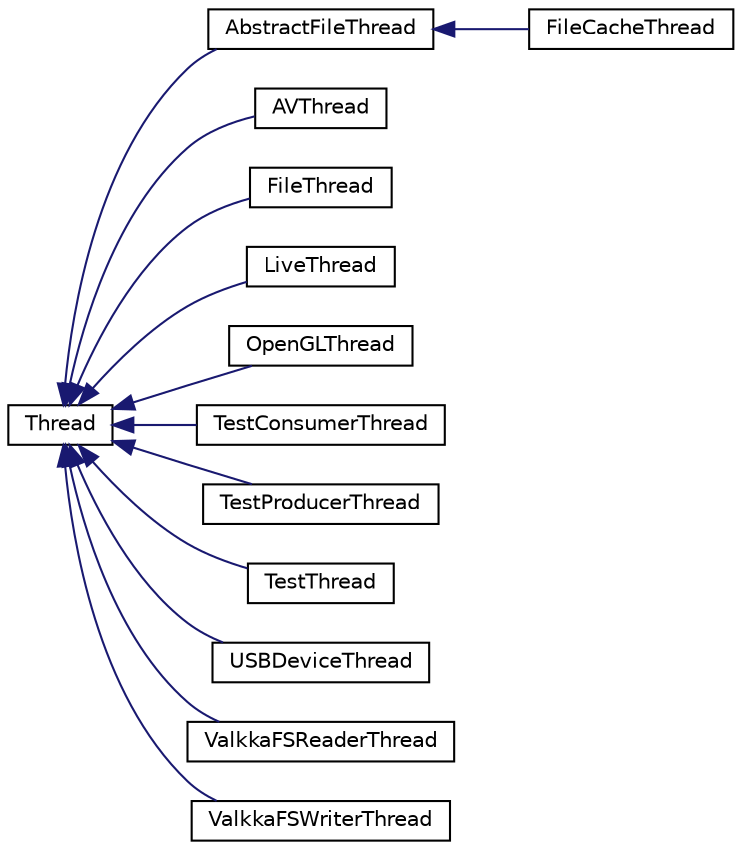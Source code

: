 digraph "Graphical Class Hierarchy"
{
  edge [fontname="Helvetica",fontsize="10",labelfontname="Helvetica",labelfontsize="10"];
  node [fontname="Helvetica",fontsize="10",shape=record];
  rankdir="LR";
  Node0 [label="Thread",height=0.2,width=0.4,color="black", fillcolor="white", style="filled",URL="$classThread.html",tooltip="A class for multithreading with a signaling system. "];
  Node0 -> Node1 [dir="back",color="midnightblue",fontsize="10",style="solid",fontname="Helvetica"];
  Node1 [label="AbstractFileThread",height=0.2,width=0.4,color="black", fillcolor="white", style="filled",URL="$classAbstractFileThread.html",tooltip="This class uses AbstractFileStream(s) "];
  Node1 -> Node2 [dir="back",color="midnightblue",fontsize="10",style="solid",fontname="Helvetica"];
  Node2 [label="FileCacheThread",height=0.2,width=0.4,color="black", fillcolor="white", style="filled",URL="$classFileCacheThread.html",tooltip="Thread that caches frames and streams them into output at play speed. "];
  Node0 -> Node3 [dir="back",color="midnightblue",fontsize="10",style="solid",fontname="Helvetica"];
  Node3 [label="AVThread",height=0.2,width=0.4,color="black", fillcolor="white", style="filled",URL="$classAVThread.html",tooltip="A thread consuming frames and feeding them to various encoders. "];
  Node0 -> Node4 [dir="back",color="midnightblue",fontsize="10",style="solid",fontname="Helvetica"];
  Node4 [label="FileThread",height=0.2,width=0.4,color="black", fillcolor="white", style="filled",URL="$classFileThread.html",tooltip="This class in analogous to LiveThread, but it handles files instead of live streams. "];
  Node0 -> Node5 [dir="back",color="midnightblue",fontsize="10",style="solid",fontname="Helvetica"];
  Node5 [label="LiveThread",height=0.2,width=0.4,color="black", fillcolor="white", style="filled",URL="$classLiveThread.html",tooltip="Live555, running in a separate thread. "];
  Node0 -> Node6 [dir="back",color="midnightblue",fontsize="10",style="solid",fontname="Helvetica"];
  Node6 [label="OpenGLThread",height=0.2,width=0.4,color="black", fillcolor="white", style="filled",URL="$classOpenGLThread.html",tooltip="This class does a lot of things: "];
  Node0 -> Node7 [dir="back",color="midnightblue",fontsize="10",style="solid",fontname="Helvetica"];
  Node7 [label="TestConsumerThread",height=0.2,width=0.4,color="black", fillcolor="white", style="filled",URL="$classTestConsumerThread.html",tooltip="A demo thread for testing the producer/consumer module for fifos. "];
  Node0 -> Node8 [dir="back",color="midnightblue",fontsize="10",style="solid",fontname="Helvetica"];
  Node8 [label="TestProducerThread",height=0.2,width=0.4,color="black", fillcolor="white", style="filled",URL="$classTestProducerThread.html",tooltip="A demo thread for testing the producer/consumer module for fifos. "];
  Node0 -> Node9 [dir="back",color="midnightblue",fontsize="10",style="solid",fontname="Helvetica"];
  Node9 [label="TestThread",height=0.2,width=0.4,color="black", fillcolor="white", style="filled",URL="$classTestThread.html"];
  Node0 -> Node10 [dir="back",color="midnightblue",fontsize="10",style="solid",fontname="Helvetica"];
  Node10 [label="USBDeviceThread",height=0.2,width=0.4,color="black", fillcolor="white", style="filled",URL="$classUSBDeviceThread.html"];
  Node0 -> Node11 [dir="back",color="midnightblue",fontsize="10",style="solid",fontname="Helvetica"];
  Node11 [label="ValkkaFSReaderThread",height=0.2,width=0.4,color="black", fillcolor="white", style="filled",URL="$classValkkaFSReaderThread.html",tooltip="ValkkaFS reader thread. "];
  Node0 -> Node12 [dir="back",color="midnightblue",fontsize="10",style="solid",fontname="Helvetica"];
  Node12 [label="ValkkaFSWriterThread",height=0.2,width=0.4,color="black", fillcolor="white", style="filled",URL="$classValkkaFSWriterThread.html",tooltip="Writes frames to ValkkaFS. "];
}
